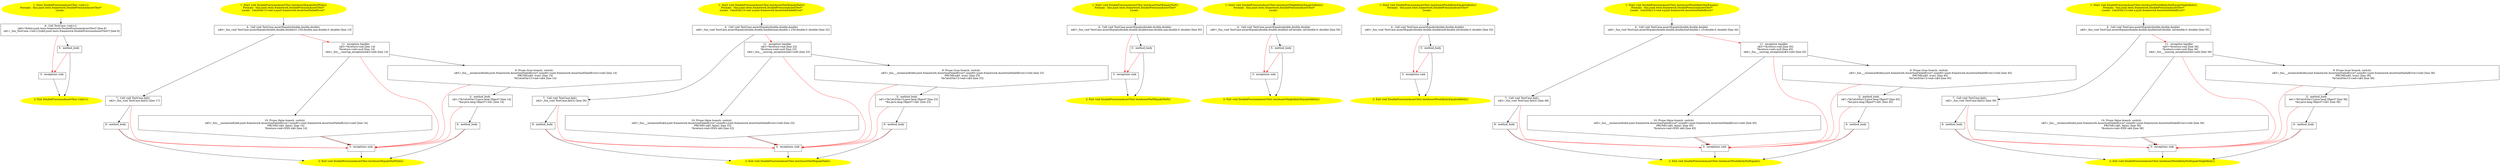 /* @generated */
digraph cfg {
"junit.tests.framework.DoublePrecisionAssertTest.<init>().7cf15d0f2135e54469e8b32ce7005d4e_1" [label="1: Start DoublePrecisionAssertTest.<init>()\nFormals:  this:junit.tests.framework.DoublePrecisionAssertTest*\nLocals:  \n  " color=yellow style=filled]
	

	 "junit.tests.framework.DoublePrecisionAssertTest.<init>().7cf15d0f2135e54469e8b32ce7005d4e_1" -> "junit.tests.framework.DoublePrecisionAssertTest.<init>().7cf15d0f2135e54469e8b32ce7005d4e_4" ;
"junit.tests.framework.DoublePrecisionAssertTest.<init>().7cf15d0f2135e54469e8b32ce7005d4e_2" [label="2: Exit DoublePrecisionAssertTest.<init>() \n  " color=yellow style=filled]
	

"junit.tests.framework.DoublePrecisionAssertTest.<init>().7cf15d0f2135e54469e8b32ce7005d4e_3" [label="3:  exceptions sink \n  " shape="box"]
	

	 "junit.tests.framework.DoublePrecisionAssertTest.<init>().7cf15d0f2135e54469e8b32ce7005d4e_3" -> "junit.tests.framework.DoublePrecisionAssertTest.<init>().7cf15d0f2135e54469e8b32ce7005d4e_2" ;
"junit.tests.framework.DoublePrecisionAssertTest.<init>().7cf15d0f2135e54469e8b32ce7005d4e_4" [label="4:  Call TestCase.<init>() \n   n$0=*&this:junit.tests.framework.DoublePrecisionAssertTest* [line 6]\n  n$1=_fun_TestCase.<init>()(n$0:junit.tests.framework.DoublePrecisionAssertTest*) [line 6]\n " shape="box"]
	

	 "junit.tests.framework.DoublePrecisionAssertTest.<init>().7cf15d0f2135e54469e8b32ce7005d4e_4" -> "junit.tests.framework.DoublePrecisionAssertTest.<init>().7cf15d0f2135e54469e8b32ce7005d4e_5" ;
	 "junit.tests.framework.DoublePrecisionAssertTest.<init>().7cf15d0f2135e54469e8b32ce7005d4e_4" -> "junit.tests.framework.DoublePrecisionAssertTest.<init>().7cf15d0f2135e54469e8b32ce7005d4e_3" [color="red" ];
"junit.tests.framework.DoublePrecisionAssertTest.<init>().7cf15d0f2135e54469e8b32ce7005d4e_5" [label="5:  method_body \n  " shape="box"]
	

	 "junit.tests.framework.DoublePrecisionAssertTest.<init>().7cf15d0f2135e54469e8b32ce7005d4e_5" -> "junit.tests.framework.DoublePrecisionAssertTest.<init>().7cf15d0f2135e54469e8b32ce7005d4e_2" ;
	 "junit.tests.framework.DoublePrecisionAssertTest.<init>().7cf15d0f2135e54469e8b32ce7005d4e_5" -> "junit.tests.framework.DoublePrecisionAssertTest.<init>().7cf15d0f2135e54469e8b32ce7005d4e_3" [color="red" ];
"junit.tests.framework.DoublePrecisionAssertTest.testAssertEqualsNaNFails():void.19dc8f816a1c70bc7db0ff92807e6370_1" [label="1: Start void DoublePrecisionAssertTest.testAssertEqualsNaNFails()\nFormals:  this:junit.tests.framework.DoublePrecisionAssertTest*\nLocals:  CatchVar13:void e:junit.framework.AssertionFailedError* \n  " color=yellow style=filled]
	

	 "junit.tests.framework.DoublePrecisionAssertTest.testAssertEqualsNaNFails():void.19dc8f816a1c70bc7db0ff92807e6370_1" -> "junit.tests.framework.DoublePrecisionAssertTest.testAssertEqualsNaNFails():void.19dc8f816a1c70bc7db0ff92807e6370_4" ;
"junit.tests.framework.DoublePrecisionAssertTest.testAssertEqualsNaNFails():void.19dc8f816a1c70bc7db0ff92807e6370_2" [label="2: Exit void DoublePrecisionAssertTest.testAssertEqualsNaNFails() \n  " color=yellow style=filled]
	

"junit.tests.framework.DoublePrecisionAssertTest.testAssertEqualsNaNFails():void.19dc8f816a1c70bc7db0ff92807e6370_3" [label="3:  exceptions sink \n  " shape="box"]
	

	 "junit.tests.framework.DoublePrecisionAssertTest.testAssertEqualsNaNFails():void.19dc8f816a1c70bc7db0ff92807e6370_3" -> "junit.tests.framework.DoublePrecisionAssertTest.testAssertEqualsNaNFails():void.19dc8f816a1c70bc7db0ff92807e6370_2" ;
"junit.tests.framework.DoublePrecisionAssertTest.testAssertEqualsNaNFails():void.19dc8f816a1c70bc7db0ff92807e6370_4" [label="4:  Call void TestCase.assertEquals(double,double,double) \n   n$0=_fun_void TestCase.assertEquals(double,double,double)(1.234:double,nan:double,0.:double) [line 13]\n " shape="box"]
	

	 "junit.tests.framework.DoublePrecisionAssertTest.testAssertEqualsNaNFails():void.19dc8f816a1c70bc7db0ff92807e6370_4" -> "junit.tests.framework.DoublePrecisionAssertTest.testAssertEqualsNaNFails():void.19dc8f816a1c70bc7db0ff92807e6370_7" ;
	 "junit.tests.framework.DoublePrecisionAssertTest.testAssertEqualsNaNFails():void.19dc8f816a1c70bc7db0ff92807e6370_4" -> "junit.tests.framework.DoublePrecisionAssertTest.testAssertEqualsNaNFails():void.19dc8f816a1c70bc7db0ff92807e6370_11" [color="red" ];
"junit.tests.framework.DoublePrecisionAssertTest.testAssertEqualsNaNFails():void.19dc8f816a1c70bc7db0ff92807e6370_5" [label="5:  method_body \n   n$1=*&CatchVar13:java.lang.Object* [line 14]\n  *&e:java.lang.Object*=n$1 [line 14]\n " shape="box"]
	

	 "junit.tests.framework.DoublePrecisionAssertTest.testAssertEqualsNaNFails():void.19dc8f816a1c70bc7db0ff92807e6370_5" -> "junit.tests.framework.DoublePrecisionAssertTest.testAssertEqualsNaNFails():void.19dc8f816a1c70bc7db0ff92807e6370_6" ;
	 "junit.tests.framework.DoublePrecisionAssertTest.testAssertEqualsNaNFails():void.19dc8f816a1c70bc7db0ff92807e6370_5" -> "junit.tests.framework.DoublePrecisionAssertTest.testAssertEqualsNaNFails():void.19dc8f816a1c70bc7db0ff92807e6370_3" [color="red" ];
"junit.tests.framework.DoublePrecisionAssertTest.testAssertEqualsNaNFails():void.19dc8f816a1c70bc7db0ff92807e6370_6" [label="6:  method_body \n  " shape="box"]
	

	 "junit.tests.framework.DoublePrecisionAssertTest.testAssertEqualsNaNFails():void.19dc8f816a1c70bc7db0ff92807e6370_6" -> "junit.tests.framework.DoublePrecisionAssertTest.testAssertEqualsNaNFails():void.19dc8f816a1c70bc7db0ff92807e6370_2" ;
	 "junit.tests.framework.DoublePrecisionAssertTest.testAssertEqualsNaNFails():void.19dc8f816a1c70bc7db0ff92807e6370_6" -> "junit.tests.framework.DoublePrecisionAssertTest.testAssertEqualsNaNFails():void.19dc8f816a1c70bc7db0ff92807e6370_3" [color="red" ];
"junit.tests.framework.DoublePrecisionAssertTest.testAssertEqualsNaNFails():void.19dc8f816a1c70bc7db0ff92807e6370_7" [label="7:  Call void TestCase.fail() \n   n$2=_fun_void TestCase.fail()() [line 17]\n " shape="box"]
	

	 "junit.tests.framework.DoublePrecisionAssertTest.testAssertEqualsNaNFails():void.19dc8f816a1c70bc7db0ff92807e6370_7" -> "junit.tests.framework.DoublePrecisionAssertTest.testAssertEqualsNaNFails():void.19dc8f816a1c70bc7db0ff92807e6370_8" ;
	 "junit.tests.framework.DoublePrecisionAssertTest.testAssertEqualsNaNFails():void.19dc8f816a1c70bc7db0ff92807e6370_7" -> "junit.tests.framework.DoublePrecisionAssertTest.testAssertEqualsNaNFails():void.19dc8f816a1c70bc7db0ff92807e6370_3" [color="red" ];
"junit.tests.framework.DoublePrecisionAssertTest.testAssertEqualsNaNFails():void.19dc8f816a1c70bc7db0ff92807e6370_8" [label="8:  method_body \n  " shape="box"]
	

	 "junit.tests.framework.DoublePrecisionAssertTest.testAssertEqualsNaNFails():void.19dc8f816a1c70bc7db0ff92807e6370_8" -> "junit.tests.framework.DoublePrecisionAssertTest.testAssertEqualsNaNFails():void.19dc8f816a1c70bc7db0ff92807e6370_2" ;
	 "junit.tests.framework.DoublePrecisionAssertTest.testAssertEqualsNaNFails():void.19dc8f816a1c70bc7db0ff92807e6370_8" -> "junit.tests.framework.DoublePrecisionAssertTest.testAssertEqualsNaNFails():void.19dc8f816a1c70bc7db0ff92807e6370_3" [color="red" ];
"junit.tests.framework.DoublePrecisionAssertTest.testAssertEqualsNaNFails():void.19dc8f816a1c70bc7db0ff92807e6370_9" [label="9: Prune (true branch, switch) \n   n$5=_fun___instanceof(n$4:junit.framework.AssertionFailedError*,sizeof(t=junit.framework.AssertionFailedError):void) [line 14]\n  PRUNE(n$5, true); [line 14]\n  *&CatchVar13:void=n$4 [line 14]\n " shape="invhouse"]
	

	 "junit.tests.framework.DoublePrecisionAssertTest.testAssertEqualsNaNFails():void.19dc8f816a1c70bc7db0ff92807e6370_9" -> "junit.tests.framework.DoublePrecisionAssertTest.testAssertEqualsNaNFails():void.19dc8f816a1c70bc7db0ff92807e6370_5" ;
	 "junit.tests.framework.DoublePrecisionAssertTest.testAssertEqualsNaNFails():void.19dc8f816a1c70bc7db0ff92807e6370_9" -> "junit.tests.framework.DoublePrecisionAssertTest.testAssertEqualsNaNFails():void.19dc8f816a1c70bc7db0ff92807e6370_3" [color="red" ];
"junit.tests.framework.DoublePrecisionAssertTest.testAssertEqualsNaNFails():void.19dc8f816a1c70bc7db0ff92807e6370_10" [label="10: Prune (false branch, switch) \n   n$5=_fun___instanceof(n$4:junit.framework.AssertionFailedError*,sizeof(t=junit.framework.AssertionFailedError):void) [line 14]\n  PRUNE(!n$5, false); [line 14]\n  *&return:void=EXN n$4 [line 14]\n " shape="invhouse"]
	

	 "junit.tests.framework.DoublePrecisionAssertTest.testAssertEqualsNaNFails():void.19dc8f816a1c70bc7db0ff92807e6370_10" -> "junit.tests.framework.DoublePrecisionAssertTest.testAssertEqualsNaNFails():void.19dc8f816a1c70bc7db0ff92807e6370_3" ;
	 "junit.tests.framework.DoublePrecisionAssertTest.testAssertEqualsNaNFails():void.19dc8f816a1c70bc7db0ff92807e6370_10" -> "junit.tests.framework.DoublePrecisionAssertTest.testAssertEqualsNaNFails():void.19dc8f816a1c70bc7db0ff92807e6370_3" [color="red" ];
"junit.tests.framework.DoublePrecisionAssertTest.testAssertEqualsNaNFails():void.19dc8f816a1c70bc7db0ff92807e6370_11" [label="11:  exception handler \n   n$3=*&return:void [line 14]\n  *&return:void=null [line 14]\n  n$4=_fun___unwrap_exception(n$3:void) [line 14]\n " shape="box"]
	

	 "junit.tests.framework.DoublePrecisionAssertTest.testAssertEqualsNaNFails():void.19dc8f816a1c70bc7db0ff92807e6370_11" -> "junit.tests.framework.DoublePrecisionAssertTest.testAssertEqualsNaNFails():void.19dc8f816a1c70bc7db0ff92807e6370_9" ;
	 "junit.tests.framework.DoublePrecisionAssertTest.testAssertEqualsNaNFails():void.19dc8f816a1c70bc7db0ff92807e6370_11" -> "junit.tests.framework.DoublePrecisionAssertTest.testAssertEqualsNaNFails():void.19dc8f816a1c70bc7db0ff92807e6370_10" ;
	 "junit.tests.framework.DoublePrecisionAssertTest.testAssertEqualsNaNFails():void.19dc8f816a1c70bc7db0ff92807e6370_11" -> "junit.tests.framework.DoublePrecisionAssertTest.testAssertEqualsNaNFails():void.19dc8f816a1c70bc7db0ff92807e6370_3" [color="red" ];
"junit.tests.framework.DoublePrecisionAssertTest.testAssertNaNEqualsFails():void.6f6d0be91ae12eb6ad31840e53ca6e33_1" [label="1: Start void DoublePrecisionAssertTest.testAssertNaNEqualsFails()\nFormals:  this:junit.tests.framework.DoublePrecisionAssertTest*\nLocals:  CatchVar13:void e:junit.framework.AssertionFailedError* \n  " color=yellow style=filled]
	

	 "junit.tests.framework.DoublePrecisionAssertTest.testAssertNaNEqualsFails():void.6f6d0be91ae12eb6ad31840e53ca6e33_1" -> "junit.tests.framework.DoublePrecisionAssertTest.testAssertNaNEqualsFails():void.6f6d0be91ae12eb6ad31840e53ca6e33_4" ;
"junit.tests.framework.DoublePrecisionAssertTest.testAssertNaNEqualsFails():void.6f6d0be91ae12eb6ad31840e53ca6e33_2" [label="2: Exit void DoublePrecisionAssertTest.testAssertNaNEqualsFails() \n  " color=yellow style=filled]
	

"junit.tests.framework.DoublePrecisionAssertTest.testAssertNaNEqualsFails():void.6f6d0be91ae12eb6ad31840e53ca6e33_3" [label="3:  exceptions sink \n  " shape="box"]
	

	 "junit.tests.framework.DoublePrecisionAssertTest.testAssertNaNEqualsFails():void.6f6d0be91ae12eb6ad31840e53ca6e33_3" -> "junit.tests.framework.DoublePrecisionAssertTest.testAssertNaNEqualsFails():void.6f6d0be91ae12eb6ad31840e53ca6e33_2" ;
"junit.tests.framework.DoublePrecisionAssertTest.testAssertNaNEqualsFails():void.6f6d0be91ae12eb6ad31840e53ca6e33_4" [label="4:  Call void TestCase.assertEquals(double,double,double) \n   n$0=_fun_void TestCase.assertEquals(double,double,double)(nan:double,1.234:double,0.:double) [line 22]\n " shape="box"]
	

	 "junit.tests.framework.DoublePrecisionAssertTest.testAssertNaNEqualsFails():void.6f6d0be91ae12eb6ad31840e53ca6e33_4" -> "junit.tests.framework.DoublePrecisionAssertTest.testAssertNaNEqualsFails():void.6f6d0be91ae12eb6ad31840e53ca6e33_7" ;
	 "junit.tests.framework.DoublePrecisionAssertTest.testAssertNaNEqualsFails():void.6f6d0be91ae12eb6ad31840e53ca6e33_4" -> "junit.tests.framework.DoublePrecisionAssertTest.testAssertNaNEqualsFails():void.6f6d0be91ae12eb6ad31840e53ca6e33_11" [color="red" ];
"junit.tests.framework.DoublePrecisionAssertTest.testAssertNaNEqualsFails():void.6f6d0be91ae12eb6ad31840e53ca6e33_5" [label="5:  method_body \n   n$1=*&CatchVar13:java.lang.Object* [line 23]\n  *&e:java.lang.Object*=n$1 [line 23]\n " shape="box"]
	

	 "junit.tests.framework.DoublePrecisionAssertTest.testAssertNaNEqualsFails():void.6f6d0be91ae12eb6ad31840e53ca6e33_5" -> "junit.tests.framework.DoublePrecisionAssertTest.testAssertNaNEqualsFails():void.6f6d0be91ae12eb6ad31840e53ca6e33_6" ;
	 "junit.tests.framework.DoublePrecisionAssertTest.testAssertNaNEqualsFails():void.6f6d0be91ae12eb6ad31840e53ca6e33_5" -> "junit.tests.framework.DoublePrecisionAssertTest.testAssertNaNEqualsFails():void.6f6d0be91ae12eb6ad31840e53ca6e33_3" [color="red" ];
"junit.tests.framework.DoublePrecisionAssertTest.testAssertNaNEqualsFails():void.6f6d0be91ae12eb6ad31840e53ca6e33_6" [label="6:  method_body \n  " shape="box"]
	

	 "junit.tests.framework.DoublePrecisionAssertTest.testAssertNaNEqualsFails():void.6f6d0be91ae12eb6ad31840e53ca6e33_6" -> "junit.tests.framework.DoublePrecisionAssertTest.testAssertNaNEqualsFails():void.6f6d0be91ae12eb6ad31840e53ca6e33_2" ;
	 "junit.tests.framework.DoublePrecisionAssertTest.testAssertNaNEqualsFails():void.6f6d0be91ae12eb6ad31840e53ca6e33_6" -> "junit.tests.framework.DoublePrecisionAssertTest.testAssertNaNEqualsFails():void.6f6d0be91ae12eb6ad31840e53ca6e33_3" [color="red" ];
"junit.tests.framework.DoublePrecisionAssertTest.testAssertNaNEqualsFails():void.6f6d0be91ae12eb6ad31840e53ca6e33_7" [label="7:  Call void TestCase.fail() \n   n$2=_fun_void TestCase.fail()() [line 26]\n " shape="box"]
	

	 "junit.tests.framework.DoublePrecisionAssertTest.testAssertNaNEqualsFails():void.6f6d0be91ae12eb6ad31840e53ca6e33_7" -> "junit.tests.framework.DoublePrecisionAssertTest.testAssertNaNEqualsFails():void.6f6d0be91ae12eb6ad31840e53ca6e33_8" ;
	 "junit.tests.framework.DoublePrecisionAssertTest.testAssertNaNEqualsFails():void.6f6d0be91ae12eb6ad31840e53ca6e33_7" -> "junit.tests.framework.DoublePrecisionAssertTest.testAssertNaNEqualsFails():void.6f6d0be91ae12eb6ad31840e53ca6e33_3" [color="red" ];
"junit.tests.framework.DoublePrecisionAssertTest.testAssertNaNEqualsFails():void.6f6d0be91ae12eb6ad31840e53ca6e33_8" [label="8:  method_body \n  " shape="box"]
	

	 "junit.tests.framework.DoublePrecisionAssertTest.testAssertNaNEqualsFails():void.6f6d0be91ae12eb6ad31840e53ca6e33_8" -> "junit.tests.framework.DoublePrecisionAssertTest.testAssertNaNEqualsFails():void.6f6d0be91ae12eb6ad31840e53ca6e33_2" ;
	 "junit.tests.framework.DoublePrecisionAssertTest.testAssertNaNEqualsFails():void.6f6d0be91ae12eb6ad31840e53ca6e33_8" -> "junit.tests.framework.DoublePrecisionAssertTest.testAssertNaNEqualsFails():void.6f6d0be91ae12eb6ad31840e53ca6e33_3" [color="red" ];
"junit.tests.framework.DoublePrecisionAssertTest.testAssertNaNEqualsFails():void.6f6d0be91ae12eb6ad31840e53ca6e33_9" [label="9: Prune (true branch, switch) \n   n$5=_fun___instanceof(n$4:junit.framework.AssertionFailedError*,sizeof(t=junit.framework.AssertionFailedError):void) [line 23]\n  PRUNE(n$5, true); [line 23]\n  *&CatchVar13:void=n$4 [line 23]\n " shape="invhouse"]
	

	 "junit.tests.framework.DoublePrecisionAssertTest.testAssertNaNEqualsFails():void.6f6d0be91ae12eb6ad31840e53ca6e33_9" -> "junit.tests.framework.DoublePrecisionAssertTest.testAssertNaNEqualsFails():void.6f6d0be91ae12eb6ad31840e53ca6e33_5" ;
	 "junit.tests.framework.DoublePrecisionAssertTest.testAssertNaNEqualsFails():void.6f6d0be91ae12eb6ad31840e53ca6e33_9" -> "junit.tests.framework.DoublePrecisionAssertTest.testAssertNaNEqualsFails():void.6f6d0be91ae12eb6ad31840e53ca6e33_3" [color="red" ];
"junit.tests.framework.DoublePrecisionAssertTest.testAssertNaNEqualsFails():void.6f6d0be91ae12eb6ad31840e53ca6e33_10" [label="10: Prune (false branch, switch) \n   n$5=_fun___instanceof(n$4:junit.framework.AssertionFailedError*,sizeof(t=junit.framework.AssertionFailedError):void) [line 23]\n  PRUNE(!n$5, false); [line 23]\n  *&return:void=EXN n$4 [line 23]\n " shape="invhouse"]
	

	 "junit.tests.framework.DoublePrecisionAssertTest.testAssertNaNEqualsFails():void.6f6d0be91ae12eb6ad31840e53ca6e33_10" -> "junit.tests.framework.DoublePrecisionAssertTest.testAssertNaNEqualsFails():void.6f6d0be91ae12eb6ad31840e53ca6e33_3" ;
	 "junit.tests.framework.DoublePrecisionAssertTest.testAssertNaNEqualsFails():void.6f6d0be91ae12eb6ad31840e53ca6e33_10" -> "junit.tests.framework.DoublePrecisionAssertTest.testAssertNaNEqualsFails():void.6f6d0be91ae12eb6ad31840e53ca6e33_3" [color="red" ];
"junit.tests.framework.DoublePrecisionAssertTest.testAssertNaNEqualsFails():void.6f6d0be91ae12eb6ad31840e53ca6e33_11" [label="11:  exception handler \n   n$3=*&return:void [line 23]\n  *&return:void=null [line 23]\n  n$4=_fun___unwrap_exception(n$3:void) [line 23]\n " shape="box"]
	

	 "junit.tests.framework.DoublePrecisionAssertTest.testAssertNaNEqualsFails():void.6f6d0be91ae12eb6ad31840e53ca6e33_11" -> "junit.tests.framework.DoublePrecisionAssertTest.testAssertNaNEqualsFails():void.6f6d0be91ae12eb6ad31840e53ca6e33_9" ;
	 "junit.tests.framework.DoublePrecisionAssertTest.testAssertNaNEqualsFails():void.6f6d0be91ae12eb6ad31840e53ca6e33_11" -> "junit.tests.framework.DoublePrecisionAssertTest.testAssertNaNEqualsFails():void.6f6d0be91ae12eb6ad31840e53ca6e33_10" ;
	 "junit.tests.framework.DoublePrecisionAssertTest.testAssertNaNEqualsFails():void.6f6d0be91ae12eb6ad31840e53ca6e33_11" -> "junit.tests.framework.DoublePrecisionAssertTest.testAssertNaNEqualsFails():void.6f6d0be91ae12eb6ad31840e53ca6e33_3" [color="red" ];
"junit.tests.framework.DoublePrecisionAssertTest.testAssertNaNEqualsNaN():void.6e5d4dcd08c2721f2c52be07d9a186a1_1" [label="1: Start void DoublePrecisionAssertTest.testAssertNaNEqualsNaN()\nFormals:  this:junit.tests.framework.DoublePrecisionAssertTest*\nLocals:  \n  " color=yellow style=filled]
	

	 "junit.tests.framework.DoublePrecisionAssertTest.testAssertNaNEqualsNaN():void.6e5d4dcd08c2721f2c52be07d9a186a1_1" -> "junit.tests.framework.DoublePrecisionAssertTest.testAssertNaNEqualsNaN():void.6e5d4dcd08c2721f2c52be07d9a186a1_4" ;
"junit.tests.framework.DoublePrecisionAssertTest.testAssertNaNEqualsNaN():void.6e5d4dcd08c2721f2c52be07d9a186a1_2" [label="2: Exit void DoublePrecisionAssertTest.testAssertNaNEqualsNaN() \n  " color=yellow style=filled]
	

"junit.tests.framework.DoublePrecisionAssertTest.testAssertNaNEqualsNaN():void.6e5d4dcd08c2721f2c52be07d9a186a1_3" [label="3:  exceptions sink \n  " shape="box"]
	

	 "junit.tests.framework.DoublePrecisionAssertTest.testAssertNaNEqualsNaN():void.6e5d4dcd08c2721f2c52be07d9a186a1_3" -> "junit.tests.framework.DoublePrecisionAssertTest.testAssertNaNEqualsNaN():void.6e5d4dcd08c2721f2c52be07d9a186a1_2" ;
"junit.tests.framework.DoublePrecisionAssertTest.testAssertNaNEqualsNaN():void.6e5d4dcd08c2721f2c52be07d9a186a1_4" [label="4:  Call void TestCase.assertEquals(double,double,double) \n   n$0=_fun_void TestCase.assertEquals(double,double,double)(nan:double,nan:double,0.:double) [line 30]\n " shape="box"]
	

	 "junit.tests.framework.DoublePrecisionAssertTest.testAssertNaNEqualsNaN():void.6e5d4dcd08c2721f2c52be07d9a186a1_4" -> "junit.tests.framework.DoublePrecisionAssertTest.testAssertNaNEqualsNaN():void.6e5d4dcd08c2721f2c52be07d9a186a1_5" ;
	 "junit.tests.framework.DoublePrecisionAssertTest.testAssertNaNEqualsNaN():void.6e5d4dcd08c2721f2c52be07d9a186a1_4" -> "junit.tests.framework.DoublePrecisionAssertTest.testAssertNaNEqualsNaN():void.6e5d4dcd08c2721f2c52be07d9a186a1_3" [color="red" ];
"junit.tests.framework.DoublePrecisionAssertTest.testAssertNaNEqualsNaN():void.6e5d4dcd08c2721f2c52be07d9a186a1_5" [label="5:  method_body \n  " shape="box"]
	

	 "junit.tests.framework.DoublePrecisionAssertTest.testAssertNaNEqualsNaN():void.6e5d4dcd08c2721f2c52be07d9a186a1_5" -> "junit.tests.framework.DoublePrecisionAssertTest.testAssertNaNEqualsNaN():void.6e5d4dcd08c2721f2c52be07d9a186a1_2" ;
	 "junit.tests.framework.DoublePrecisionAssertTest.testAssertNaNEqualsNaN():void.6e5d4dcd08c2721f2c52be07d9a186a1_5" -> "junit.tests.framework.DoublePrecisionAssertTest.testAssertNaNEqualsNaN():void.6e5d4dcd08c2721f2c52be07d9a186a1_3" [color="red" ];
"junit.tests.framework.DoublePrecisionAssertTest.testAssertNegInfinityEqualsInfinity():void.7931b2f703c85f9ed0efa0dc49ac6327_1" [label="1: Start void DoublePrecisionAssertTest.testAssertNegInfinityEqualsInfinity()\nFormals:  this:junit.tests.framework.DoublePrecisionAssertTest*\nLocals:  \n  " color=yellow style=filled]
	

	 "junit.tests.framework.DoublePrecisionAssertTest.testAssertNegInfinityEqualsInfinity():void.7931b2f703c85f9ed0efa0dc49ac6327_1" -> "junit.tests.framework.DoublePrecisionAssertTest.testAssertNegInfinityEqualsInfinity():void.7931b2f703c85f9ed0efa0dc49ac6327_4" ;
"junit.tests.framework.DoublePrecisionAssertTest.testAssertNegInfinityEqualsInfinity():void.7931b2f703c85f9ed0efa0dc49ac6327_2" [label="2: Exit void DoublePrecisionAssertTest.testAssertNegInfinityEqualsInfinity() \n  " color=yellow style=filled]
	

"junit.tests.framework.DoublePrecisionAssertTest.testAssertNegInfinityEqualsInfinity():void.7931b2f703c85f9ed0efa0dc49ac6327_3" [label="3:  exceptions sink \n  " shape="box"]
	

	 "junit.tests.framework.DoublePrecisionAssertTest.testAssertNegInfinityEqualsInfinity():void.7931b2f703c85f9ed0efa0dc49ac6327_3" -> "junit.tests.framework.DoublePrecisionAssertTest.testAssertNegInfinityEqualsInfinity():void.7931b2f703c85f9ed0efa0dc49ac6327_2" ;
"junit.tests.framework.DoublePrecisionAssertTest.testAssertNegInfinityEqualsInfinity():void.7931b2f703c85f9ed0efa0dc49ac6327_4" [label="4:  Call void TestCase.assertEquals(double,double,double) \n   n$0=_fun_void TestCase.assertEquals(double,double,double)(-inf:double,-inf:double,0.:double) [line 56]\n " shape="box"]
	

	 "junit.tests.framework.DoublePrecisionAssertTest.testAssertNegInfinityEqualsInfinity():void.7931b2f703c85f9ed0efa0dc49ac6327_4" -> "junit.tests.framework.DoublePrecisionAssertTest.testAssertNegInfinityEqualsInfinity():void.7931b2f703c85f9ed0efa0dc49ac6327_5" ;
	 "junit.tests.framework.DoublePrecisionAssertTest.testAssertNegInfinityEqualsInfinity():void.7931b2f703c85f9ed0efa0dc49ac6327_4" -> "junit.tests.framework.DoublePrecisionAssertTest.testAssertNegInfinityEqualsInfinity():void.7931b2f703c85f9ed0efa0dc49ac6327_3" [color="red" ];
"junit.tests.framework.DoublePrecisionAssertTest.testAssertNegInfinityEqualsInfinity():void.7931b2f703c85f9ed0efa0dc49ac6327_5" [label="5:  method_body \n  " shape="box"]
	

	 "junit.tests.framework.DoublePrecisionAssertTest.testAssertNegInfinityEqualsInfinity():void.7931b2f703c85f9ed0efa0dc49ac6327_5" -> "junit.tests.framework.DoublePrecisionAssertTest.testAssertNegInfinityEqualsInfinity():void.7931b2f703c85f9ed0efa0dc49ac6327_2" ;
	 "junit.tests.framework.DoublePrecisionAssertTest.testAssertNegInfinityEqualsInfinity():void.7931b2f703c85f9ed0efa0dc49ac6327_5" -> "junit.tests.framework.DoublePrecisionAssertTest.testAssertNegInfinityEqualsInfinity():void.7931b2f703c85f9ed0efa0dc49ac6327_3" [color="red" ];
"junit.tests.framework.DoublePrecisionAssertTest.testAssertPosInfinityEqualsInfinity():void.7ceeeefec946764317ca37f204c7bf13_1" [label="1: Start void DoublePrecisionAssertTest.testAssertPosInfinityEqualsInfinity()\nFormals:  this:junit.tests.framework.DoublePrecisionAssertTest*\nLocals:  \n  " color=yellow style=filled]
	

	 "junit.tests.framework.DoublePrecisionAssertTest.testAssertPosInfinityEqualsInfinity():void.7ceeeefec946764317ca37f204c7bf13_1" -> "junit.tests.framework.DoublePrecisionAssertTest.testAssertPosInfinityEqualsInfinity():void.7ceeeefec946764317ca37f204c7bf13_4" ;
"junit.tests.framework.DoublePrecisionAssertTest.testAssertPosInfinityEqualsInfinity():void.7ceeeefec946764317ca37f204c7bf13_2" [label="2: Exit void DoublePrecisionAssertTest.testAssertPosInfinityEqualsInfinity() \n  " color=yellow style=filled]
	

"junit.tests.framework.DoublePrecisionAssertTest.testAssertPosInfinityEqualsInfinity():void.7ceeeefec946764317ca37f204c7bf13_3" [label="3:  exceptions sink \n  " shape="box"]
	

	 "junit.tests.framework.DoublePrecisionAssertTest.testAssertPosInfinityEqualsInfinity():void.7ceeeefec946764317ca37f204c7bf13_3" -> "junit.tests.framework.DoublePrecisionAssertTest.testAssertPosInfinityEqualsInfinity():void.7ceeeefec946764317ca37f204c7bf13_2" ;
"junit.tests.framework.DoublePrecisionAssertTest.testAssertPosInfinityEqualsInfinity():void.7ceeeefec946764317ca37f204c7bf13_4" [label="4:  Call void TestCase.assertEquals(double,double,double) \n   n$0=_fun_void TestCase.assertEquals(double,double,double)(inf:double,inf:double,0.:double) [line 52]\n " shape="box"]
	

	 "junit.tests.framework.DoublePrecisionAssertTest.testAssertPosInfinityEqualsInfinity():void.7ceeeefec946764317ca37f204c7bf13_4" -> "junit.tests.framework.DoublePrecisionAssertTest.testAssertPosInfinityEqualsInfinity():void.7ceeeefec946764317ca37f204c7bf13_5" ;
	 "junit.tests.framework.DoublePrecisionAssertTest.testAssertPosInfinityEqualsInfinity():void.7ceeeefec946764317ca37f204c7bf13_4" -> "junit.tests.framework.DoublePrecisionAssertTest.testAssertPosInfinityEqualsInfinity():void.7ceeeefec946764317ca37f204c7bf13_3" [color="red" ];
"junit.tests.framework.DoublePrecisionAssertTest.testAssertPosInfinityEqualsInfinity():void.7ceeeefec946764317ca37f204c7bf13_5" [label="5:  method_body \n  " shape="box"]
	

	 "junit.tests.framework.DoublePrecisionAssertTest.testAssertPosInfinityEqualsInfinity():void.7ceeeefec946764317ca37f204c7bf13_5" -> "junit.tests.framework.DoublePrecisionAssertTest.testAssertPosInfinityEqualsInfinity():void.7ceeeefec946764317ca37f204c7bf13_2" ;
	 "junit.tests.framework.DoublePrecisionAssertTest.testAssertPosInfinityEqualsInfinity():void.7ceeeefec946764317ca37f204c7bf13_5" -> "junit.tests.framework.DoublePrecisionAssertTest.testAssertPosInfinityEqualsInfinity():void.7ceeeefec946764317ca37f204c7bf13_3" [color="red" ];
"junit.tests.framework.DoublePrecisionAssertTest.testAssertPosInfinityNotEquals():void.d55bf35973fc4b913a71313461cd4fa9_1" [label="1: Start void DoublePrecisionAssertTest.testAssertPosInfinityNotEquals()\nFormals:  this:junit.tests.framework.DoublePrecisionAssertTest*\nLocals:  CatchVar13:void e:junit.framework.AssertionFailedError* \n  " color=yellow style=filled]
	

	 "junit.tests.framework.DoublePrecisionAssertTest.testAssertPosInfinityNotEquals():void.d55bf35973fc4b913a71313461cd4fa9_1" -> "junit.tests.framework.DoublePrecisionAssertTest.testAssertPosInfinityNotEquals():void.d55bf35973fc4b913a71313461cd4fa9_4" ;
"junit.tests.framework.DoublePrecisionAssertTest.testAssertPosInfinityNotEquals():void.d55bf35973fc4b913a71313461cd4fa9_2" [label="2: Exit void DoublePrecisionAssertTest.testAssertPosInfinityNotEquals() \n  " color=yellow style=filled]
	

"junit.tests.framework.DoublePrecisionAssertTest.testAssertPosInfinityNotEquals():void.d55bf35973fc4b913a71313461cd4fa9_3" [label="3:  exceptions sink \n  " shape="box"]
	

	 "junit.tests.framework.DoublePrecisionAssertTest.testAssertPosInfinityNotEquals():void.d55bf35973fc4b913a71313461cd4fa9_3" -> "junit.tests.framework.DoublePrecisionAssertTest.testAssertPosInfinityNotEquals():void.d55bf35973fc4b913a71313461cd4fa9_2" ;
"junit.tests.framework.DoublePrecisionAssertTest.testAssertPosInfinityNotEquals():void.d55bf35973fc4b913a71313461cd4fa9_4" [label="4:  Call void TestCase.assertEquals(double,double,double) \n   n$0=_fun_void TestCase.assertEquals(double,double,double)(inf:double,1.23:double,0.:double) [line 44]\n " shape="box"]
	

	 "junit.tests.framework.DoublePrecisionAssertTest.testAssertPosInfinityNotEquals():void.d55bf35973fc4b913a71313461cd4fa9_4" -> "junit.tests.framework.DoublePrecisionAssertTest.testAssertPosInfinityNotEquals():void.d55bf35973fc4b913a71313461cd4fa9_7" ;
	 "junit.tests.framework.DoublePrecisionAssertTest.testAssertPosInfinityNotEquals():void.d55bf35973fc4b913a71313461cd4fa9_4" -> "junit.tests.framework.DoublePrecisionAssertTest.testAssertPosInfinityNotEquals():void.d55bf35973fc4b913a71313461cd4fa9_11" [color="red" ];
"junit.tests.framework.DoublePrecisionAssertTest.testAssertPosInfinityNotEquals():void.d55bf35973fc4b913a71313461cd4fa9_5" [label="5:  method_body \n   n$1=*&CatchVar13:java.lang.Object* [line 45]\n  *&e:java.lang.Object*=n$1 [line 45]\n " shape="box"]
	

	 "junit.tests.framework.DoublePrecisionAssertTest.testAssertPosInfinityNotEquals():void.d55bf35973fc4b913a71313461cd4fa9_5" -> "junit.tests.framework.DoublePrecisionAssertTest.testAssertPosInfinityNotEquals():void.d55bf35973fc4b913a71313461cd4fa9_6" ;
	 "junit.tests.framework.DoublePrecisionAssertTest.testAssertPosInfinityNotEquals():void.d55bf35973fc4b913a71313461cd4fa9_5" -> "junit.tests.framework.DoublePrecisionAssertTest.testAssertPosInfinityNotEquals():void.d55bf35973fc4b913a71313461cd4fa9_3" [color="red" ];
"junit.tests.framework.DoublePrecisionAssertTest.testAssertPosInfinityNotEquals():void.d55bf35973fc4b913a71313461cd4fa9_6" [label="6:  method_body \n  " shape="box"]
	

	 "junit.tests.framework.DoublePrecisionAssertTest.testAssertPosInfinityNotEquals():void.d55bf35973fc4b913a71313461cd4fa9_6" -> "junit.tests.framework.DoublePrecisionAssertTest.testAssertPosInfinityNotEquals():void.d55bf35973fc4b913a71313461cd4fa9_2" ;
	 "junit.tests.framework.DoublePrecisionAssertTest.testAssertPosInfinityNotEquals():void.d55bf35973fc4b913a71313461cd4fa9_6" -> "junit.tests.framework.DoublePrecisionAssertTest.testAssertPosInfinityNotEquals():void.d55bf35973fc4b913a71313461cd4fa9_3" [color="red" ];
"junit.tests.framework.DoublePrecisionAssertTest.testAssertPosInfinityNotEquals():void.d55bf35973fc4b913a71313461cd4fa9_7" [label="7:  Call void TestCase.fail() \n   n$2=_fun_void TestCase.fail()() [line 48]\n " shape="box"]
	

	 "junit.tests.framework.DoublePrecisionAssertTest.testAssertPosInfinityNotEquals():void.d55bf35973fc4b913a71313461cd4fa9_7" -> "junit.tests.framework.DoublePrecisionAssertTest.testAssertPosInfinityNotEquals():void.d55bf35973fc4b913a71313461cd4fa9_8" ;
	 "junit.tests.framework.DoublePrecisionAssertTest.testAssertPosInfinityNotEquals():void.d55bf35973fc4b913a71313461cd4fa9_7" -> "junit.tests.framework.DoublePrecisionAssertTest.testAssertPosInfinityNotEquals():void.d55bf35973fc4b913a71313461cd4fa9_3" [color="red" ];
"junit.tests.framework.DoublePrecisionAssertTest.testAssertPosInfinityNotEquals():void.d55bf35973fc4b913a71313461cd4fa9_8" [label="8:  method_body \n  " shape="box"]
	

	 "junit.tests.framework.DoublePrecisionAssertTest.testAssertPosInfinityNotEquals():void.d55bf35973fc4b913a71313461cd4fa9_8" -> "junit.tests.framework.DoublePrecisionAssertTest.testAssertPosInfinityNotEquals():void.d55bf35973fc4b913a71313461cd4fa9_2" ;
	 "junit.tests.framework.DoublePrecisionAssertTest.testAssertPosInfinityNotEquals():void.d55bf35973fc4b913a71313461cd4fa9_8" -> "junit.tests.framework.DoublePrecisionAssertTest.testAssertPosInfinityNotEquals():void.d55bf35973fc4b913a71313461cd4fa9_3" [color="red" ];
"junit.tests.framework.DoublePrecisionAssertTest.testAssertPosInfinityNotEquals():void.d55bf35973fc4b913a71313461cd4fa9_9" [label="9: Prune (true branch, switch) \n   n$5=_fun___instanceof(n$4:junit.framework.AssertionFailedError*,sizeof(t=junit.framework.AssertionFailedError):void) [line 45]\n  PRUNE(n$5, true); [line 45]\n  *&CatchVar13:void=n$4 [line 45]\n " shape="invhouse"]
	

	 "junit.tests.framework.DoublePrecisionAssertTest.testAssertPosInfinityNotEquals():void.d55bf35973fc4b913a71313461cd4fa9_9" -> "junit.tests.framework.DoublePrecisionAssertTest.testAssertPosInfinityNotEquals():void.d55bf35973fc4b913a71313461cd4fa9_5" ;
	 "junit.tests.framework.DoublePrecisionAssertTest.testAssertPosInfinityNotEquals():void.d55bf35973fc4b913a71313461cd4fa9_9" -> "junit.tests.framework.DoublePrecisionAssertTest.testAssertPosInfinityNotEquals():void.d55bf35973fc4b913a71313461cd4fa9_3" [color="red" ];
"junit.tests.framework.DoublePrecisionAssertTest.testAssertPosInfinityNotEquals():void.d55bf35973fc4b913a71313461cd4fa9_10" [label="10: Prune (false branch, switch) \n   n$5=_fun___instanceof(n$4:junit.framework.AssertionFailedError*,sizeof(t=junit.framework.AssertionFailedError):void) [line 45]\n  PRUNE(!n$5, false); [line 45]\n  *&return:void=EXN n$4 [line 45]\n " shape="invhouse"]
	

	 "junit.tests.framework.DoublePrecisionAssertTest.testAssertPosInfinityNotEquals():void.d55bf35973fc4b913a71313461cd4fa9_10" -> "junit.tests.framework.DoublePrecisionAssertTest.testAssertPosInfinityNotEquals():void.d55bf35973fc4b913a71313461cd4fa9_3" ;
	 "junit.tests.framework.DoublePrecisionAssertTest.testAssertPosInfinityNotEquals():void.d55bf35973fc4b913a71313461cd4fa9_10" -> "junit.tests.framework.DoublePrecisionAssertTest.testAssertPosInfinityNotEquals():void.d55bf35973fc4b913a71313461cd4fa9_3" [color="red" ];
"junit.tests.framework.DoublePrecisionAssertTest.testAssertPosInfinityNotEquals():void.d55bf35973fc4b913a71313461cd4fa9_11" [label="11:  exception handler \n   n$3=*&return:void [line 45]\n  *&return:void=null [line 45]\n  n$4=_fun___unwrap_exception(n$3:void) [line 45]\n " shape="box"]
	

	 "junit.tests.framework.DoublePrecisionAssertTest.testAssertPosInfinityNotEquals():void.d55bf35973fc4b913a71313461cd4fa9_11" -> "junit.tests.framework.DoublePrecisionAssertTest.testAssertPosInfinityNotEquals():void.d55bf35973fc4b913a71313461cd4fa9_9" ;
	 "junit.tests.framework.DoublePrecisionAssertTest.testAssertPosInfinityNotEquals():void.d55bf35973fc4b913a71313461cd4fa9_11" -> "junit.tests.framework.DoublePrecisionAssertTest.testAssertPosInfinityNotEquals():void.d55bf35973fc4b913a71313461cd4fa9_10" ;
	 "junit.tests.framework.DoublePrecisionAssertTest.testAssertPosInfinityNotEquals():void.d55bf35973fc4b913a71313461cd4fa9_11" -> "junit.tests.framework.DoublePrecisionAssertTest.testAssertPosInfinityNotEquals():void.d55bf35973fc4b913a71313461cd4fa9_3" [color="red" ];
"junit.tests.framework.DoublePrecisionAssertTest.testAssertPosInfinityNotEqualsNegInfinity():void.aeba210ecf090278a4b4a3b5d360e6e9_1" [label="1: Start void DoublePrecisionAssertTest.testAssertPosInfinityNotEqualsNegInfinity()\nFormals:  this:junit.tests.framework.DoublePrecisionAssertTest*\nLocals:  CatchVar13:void e:junit.framework.AssertionFailedError* \n  " color=yellow style=filled]
	

	 "junit.tests.framework.DoublePrecisionAssertTest.testAssertPosInfinityNotEqualsNegInfinity():void.aeba210ecf090278a4b4a3b5d360e6e9_1" -> "junit.tests.framework.DoublePrecisionAssertTest.testAssertPosInfinityNotEqualsNegInfinity():void.aeba210ecf090278a4b4a3b5d360e6e9_4" ;
"junit.tests.framework.DoublePrecisionAssertTest.testAssertPosInfinityNotEqualsNegInfinity():void.aeba210ecf090278a4b4a3b5d360e6e9_2" [label="2: Exit void DoublePrecisionAssertTest.testAssertPosInfinityNotEqualsNegInfinity() \n  " color=yellow style=filled]
	

"junit.tests.framework.DoublePrecisionAssertTest.testAssertPosInfinityNotEqualsNegInfinity():void.aeba210ecf090278a4b4a3b5d360e6e9_3" [label="3:  exceptions sink \n  " shape="box"]
	

	 "junit.tests.framework.DoublePrecisionAssertTest.testAssertPosInfinityNotEqualsNegInfinity():void.aeba210ecf090278a4b4a3b5d360e6e9_3" -> "junit.tests.framework.DoublePrecisionAssertTest.testAssertPosInfinityNotEqualsNegInfinity():void.aeba210ecf090278a4b4a3b5d360e6e9_2" ;
"junit.tests.framework.DoublePrecisionAssertTest.testAssertPosInfinityNotEqualsNegInfinity():void.aeba210ecf090278a4b4a3b5d360e6e9_4" [label="4:  Call void TestCase.assertEquals(double,double,double) \n   n$0=_fun_void TestCase.assertEquals(double,double,double)(inf:double,-inf:double,0.:double) [line 35]\n " shape="box"]
	

	 "junit.tests.framework.DoublePrecisionAssertTest.testAssertPosInfinityNotEqualsNegInfinity():void.aeba210ecf090278a4b4a3b5d360e6e9_4" -> "junit.tests.framework.DoublePrecisionAssertTest.testAssertPosInfinityNotEqualsNegInfinity():void.aeba210ecf090278a4b4a3b5d360e6e9_7" ;
	 "junit.tests.framework.DoublePrecisionAssertTest.testAssertPosInfinityNotEqualsNegInfinity():void.aeba210ecf090278a4b4a3b5d360e6e9_4" -> "junit.tests.framework.DoublePrecisionAssertTest.testAssertPosInfinityNotEqualsNegInfinity():void.aeba210ecf090278a4b4a3b5d360e6e9_11" [color="red" ];
"junit.tests.framework.DoublePrecisionAssertTest.testAssertPosInfinityNotEqualsNegInfinity():void.aeba210ecf090278a4b4a3b5d360e6e9_5" [label="5:  method_body \n   n$1=*&CatchVar13:java.lang.Object* [line 36]\n  *&e:java.lang.Object*=n$1 [line 36]\n " shape="box"]
	

	 "junit.tests.framework.DoublePrecisionAssertTest.testAssertPosInfinityNotEqualsNegInfinity():void.aeba210ecf090278a4b4a3b5d360e6e9_5" -> "junit.tests.framework.DoublePrecisionAssertTest.testAssertPosInfinityNotEqualsNegInfinity():void.aeba210ecf090278a4b4a3b5d360e6e9_6" ;
	 "junit.tests.framework.DoublePrecisionAssertTest.testAssertPosInfinityNotEqualsNegInfinity():void.aeba210ecf090278a4b4a3b5d360e6e9_5" -> "junit.tests.framework.DoublePrecisionAssertTest.testAssertPosInfinityNotEqualsNegInfinity():void.aeba210ecf090278a4b4a3b5d360e6e9_3" [color="red" ];
"junit.tests.framework.DoublePrecisionAssertTest.testAssertPosInfinityNotEqualsNegInfinity():void.aeba210ecf090278a4b4a3b5d360e6e9_6" [label="6:  method_body \n  " shape="box"]
	

	 "junit.tests.framework.DoublePrecisionAssertTest.testAssertPosInfinityNotEqualsNegInfinity():void.aeba210ecf090278a4b4a3b5d360e6e9_6" -> "junit.tests.framework.DoublePrecisionAssertTest.testAssertPosInfinityNotEqualsNegInfinity():void.aeba210ecf090278a4b4a3b5d360e6e9_2" ;
	 "junit.tests.framework.DoublePrecisionAssertTest.testAssertPosInfinityNotEqualsNegInfinity():void.aeba210ecf090278a4b4a3b5d360e6e9_6" -> "junit.tests.framework.DoublePrecisionAssertTest.testAssertPosInfinityNotEqualsNegInfinity():void.aeba210ecf090278a4b4a3b5d360e6e9_3" [color="red" ];
"junit.tests.framework.DoublePrecisionAssertTest.testAssertPosInfinityNotEqualsNegInfinity():void.aeba210ecf090278a4b4a3b5d360e6e9_7" [label="7:  Call void TestCase.fail() \n   n$2=_fun_void TestCase.fail()() [line 39]\n " shape="box"]
	

	 "junit.tests.framework.DoublePrecisionAssertTest.testAssertPosInfinityNotEqualsNegInfinity():void.aeba210ecf090278a4b4a3b5d360e6e9_7" -> "junit.tests.framework.DoublePrecisionAssertTest.testAssertPosInfinityNotEqualsNegInfinity():void.aeba210ecf090278a4b4a3b5d360e6e9_8" ;
	 "junit.tests.framework.DoublePrecisionAssertTest.testAssertPosInfinityNotEqualsNegInfinity():void.aeba210ecf090278a4b4a3b5d360e6e9_7" -> "junit.tests.framework.DoublePrecisionAssertTest.testAssertPosInfinityNotEqualsNegInfinity():void.aeba210ecf090278a4b4a3b5d360e6e9_3" [color="red" ];
"junit.tests.framework.DoublePrecisionAssertTest.testAssertPosInfinityNotEqualsNegInfinity():void.aeba210ecf090278a4b4a3b5d360e6e9_8" [label="8:  method_body \n  " shape="box"]
	

	 "junit.tests.framework.DoublePrecisionAssertTest.testAssertPosInfinityNotEqualsNegInfinity():void.aeba210ecf090278a4b4a3b5d360e6e9_8" -> "junit.tests.framework.DoublePrecisionAssertTest.testAssertPosInfinityNotEqualsNegInfinity():void.aeba210ecf090278a4b4a3b5d360e6e9_2" ;
	 "junit.tests.framework.DoublePrecisionAssertTest.testAssertPosInfinityNotEqualsNegInfinity():void.aeba210ecf090278a4b4a3b5d360e6e9_8" -> "junit.tests.framework.DoublePrecisionAssertTest.testAssertPosInfinityNotEqualsNegInfinity():void.aeba210ecf090278a4b4a3b5d360e6e9_3" [color="red" ];
"junit.tests.framework.DoublePrecisionAssertTest.testAssertPosInfinityNotEqualsNegInfinity():void.aeba210ecf090278a4b4a3b5d360e6e9_9" [label="9: Prune (true branch, switch) \n   n$5=_fun___instanceof(n$4:junit.framework.AssertionFailedError*,sizeof(t=junit.framework.AssertionFailedError):void) [line 36]\n  PRUNE(n$5, true); [line 36]\n  *&CatchVar13:void=n$4 [line 36]\n " shape="invhouse"]
	

	 "junit.tests.framework.DoublePrecisionAssertTest.testAssertPosInfinityNotEqualsNegInfinity():void.aeba210ecf090278a4b4a3b5d360e6e9_9" -> "junit.tests.framework.DoublePrecisionAssertTest.testAssertPosInfinityNotEqualsNegInfinity():void.aeba210ecf090278a4b4a3b5d360e6e9_5" ;
	 "junit.tests.framework.DoublePrecisionAssertTest.testAssertPosInfinityNotEqualsNegInfinity():void.aeba210ecf090278a4b4a3b5d360e6e9_9" -> "junit.tests.framework.DoublePrecisionAssertTest.testAssertPosInfinityNotEqualsNegInfinity():void.aeba210ecf090278a4b4a3b5d360e6e9_3" [color="red" ];
"junit.tests.framework.DoublePrecisionAssertTest.testAssertPosInfinityNotEqualsNegInfinity():void.aeba210ecf090278a4b4a3b5d360e6e9_10" [label="10: Prune (false branch, switch) \n   n$5=_fun___instanceof(n$4:junit.framework.AssertionFailedError*,sizeof(t=junit.framework.AssertionFailedError):void) [line 36]\n  PRUNE(!n$5, false); [line 36]\n  *&return:void=EXN n$4 [line 36]\n " shape="invhouse"]
	

	 "junit.tests.framework.DoublePrecisionAssertTest.testAssertPosInfinityNotEqualsNegInfinity():void.aeba210ecf090278a4b4a3b5d360e6e9_10" -> "junit.tests.framework.DoublePrecisionAssertTest.testAssertPosInfinityNotEqualsNegInfinity():void.aeba210ecf090278a4b4a3b5d360e6e9_3" ;
	 "junit.tests.framework.DoublePrecisionAssertTest.testAssertPosInfinityNotEqualsNegInfinity():void.aeba210ecf090278a4b4a3b5d360e6e9_10" -> "junit.tests.framework.DoublePrecisionAssertTest.testAssertPosInfinityNotEqualsNegInfinity():void.aeba210ecf090278a4b4a3b5d360e6e9_3" [color="red" ];
"junit.tests.framework.DoublePrecisionAssertTest.testAssertPosInfinityNotEqualsNegInfinity():void.aeba210ecf090278a4b4a3b5d360e6e9_11" [label="11:  exception handler \n   n$3=*&return:void [line 36]\n  *&return:void=null [line 36]\n  n$4=_fun___unwrap_exception(n$3:void) [line 36]\n " shape="box"]
	

	 "junit.tests.framework.DoublePrecisionAssertTest.testAssertPosInfinityNotEqualsNegInfinity():void.aeba210ecf090278a4b4a3b5d360e6e9_11" -> "junit.tests.framework.DoublePrecisionAssertTest.testAssertPosInfinityNotEqualsNegInfinity():void.aeba210ecf090278a4b4a3b5d360e6e9_9" ;
	 "junit.tests.framework.DoublePrecisionAssertTest.testAssertPosInfinityNotEqualsNegInfinity():void.aeba210ecf090278a4b4a3b5d360e6e9_11" -> "junit.tests.framework.DoublePrecisionAssertTest.testAssertPosInfinityNotEqualsNegInfinity():void.aeba210ecf090278a4b4a3b5d360e6e9_10" ;
	 "junit.tests.framework.DoublePrecisionAssertTest.testAssertPosInfinityNotEqualsNegInfinity():void.aeba210ecf090278a4b4a3b5d360e6e9_11" -> "junit.tests.framework.DoublePrecisionAssertTest.testAssertPosInfinityNotEqualsNegInfinity():void.aeba210ecf090278a4b4a3b5d360e6e9_3" [color="red" ];
}
